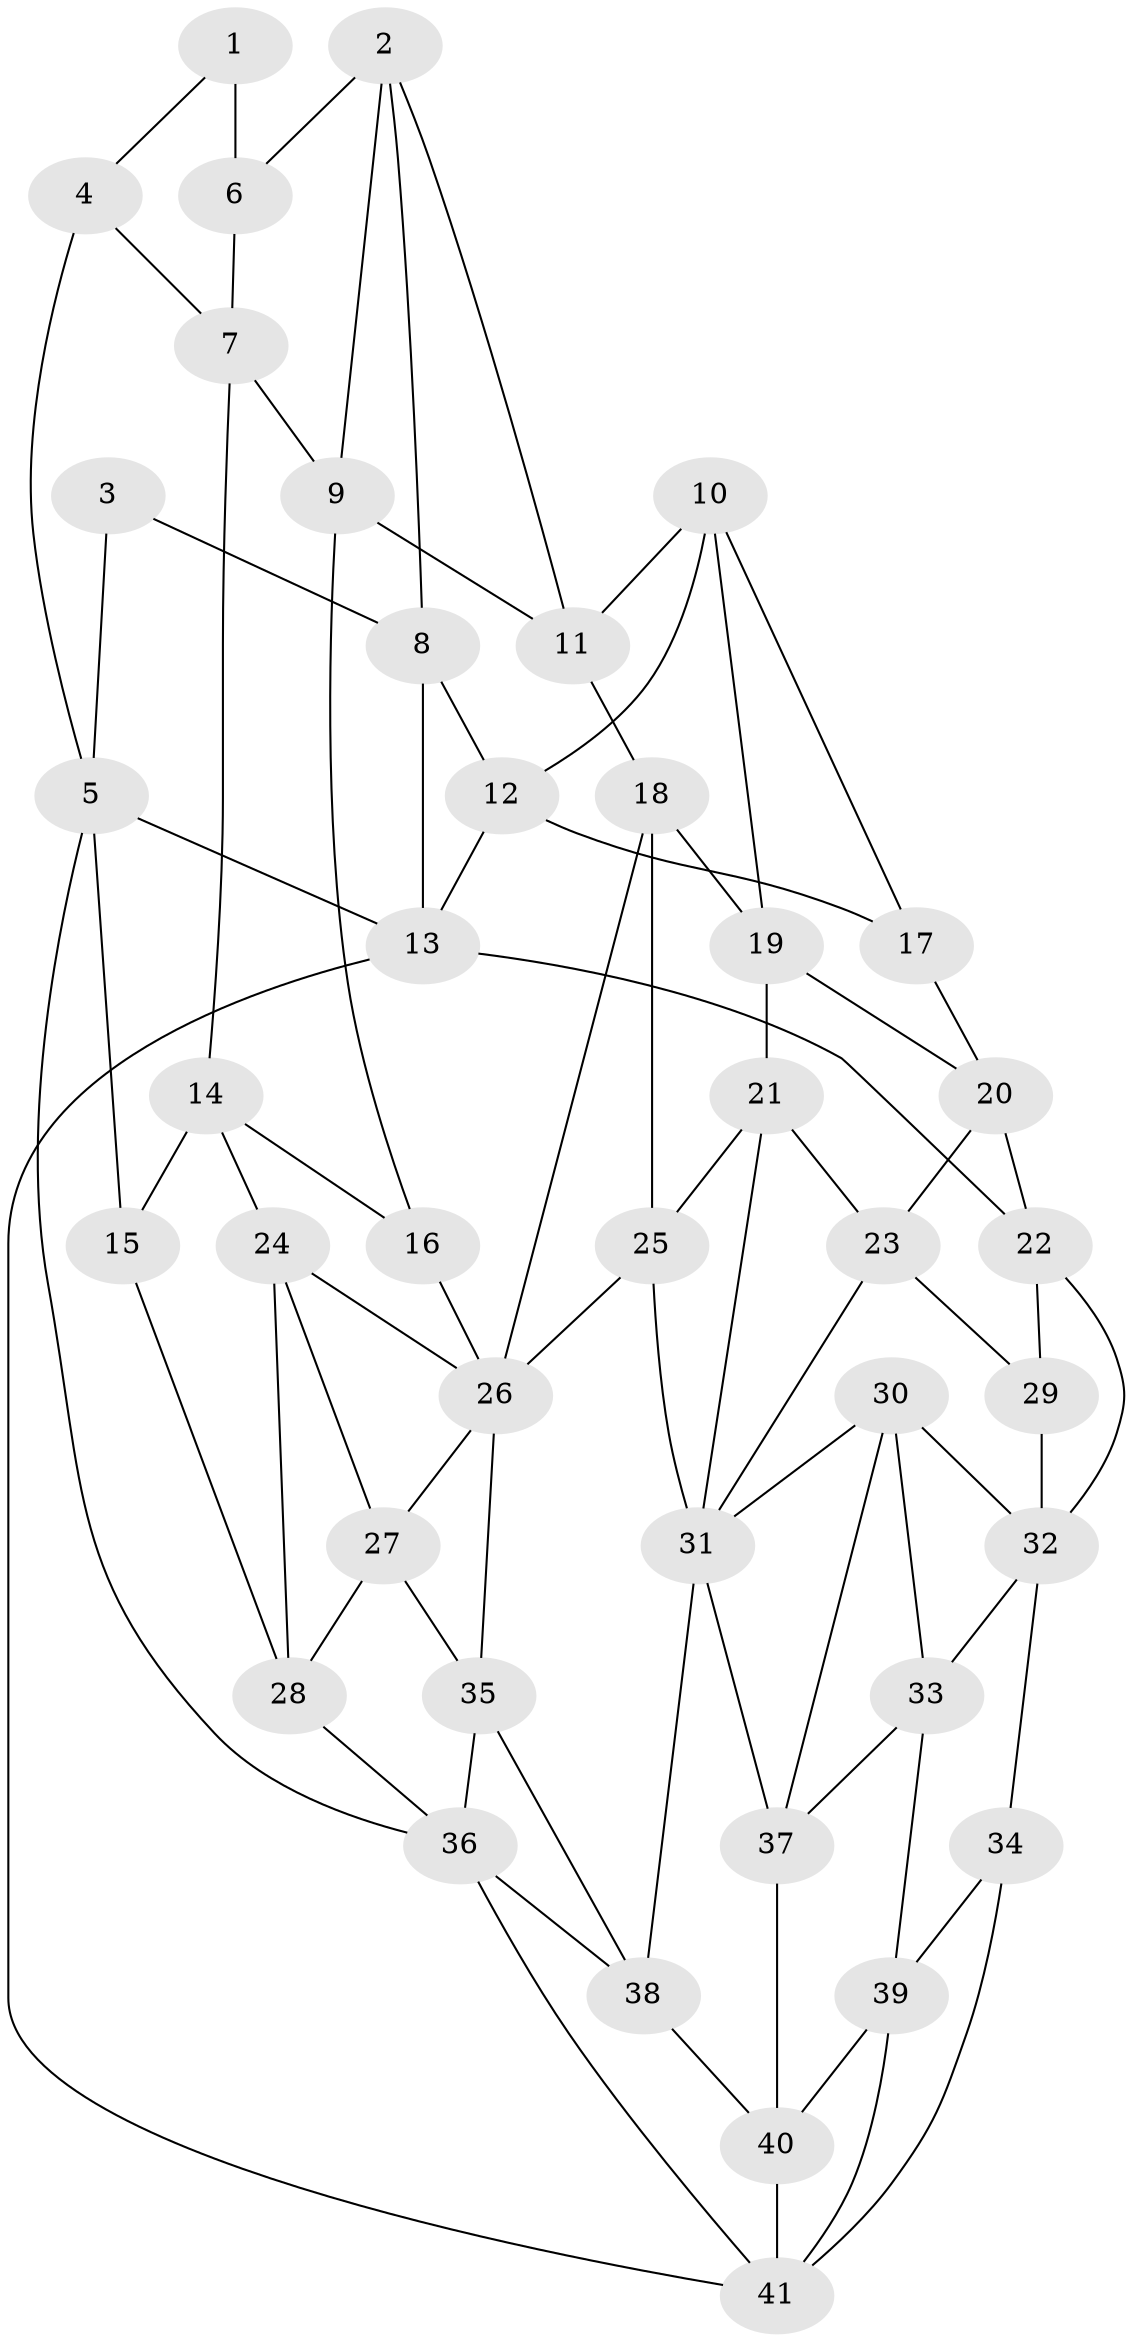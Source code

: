 // original degree distribution, {3: 0.024390243902439025, 4: 0.23170731707317074, 5: 0.5365853658536586, 6: 0.2073170731707317}
// Generated by graph-tools (version 1.1) at 2025/50/03/09/25 03:50:59]
// undirected, 41 vertices, 81 edges
graph export_dot {
graph [start="1"]
  node [color=gray90,style=filled];
  1;
  2;
  3;
  4;
  5;
  6;
  7;
  8;
  9;
  10;
  11;
  12;
  13;
  14;
  15;
  16;
  17;
  18;
  19;
  20;
  21;
  22;
  23;
  24;
  25;
  26;
  27;
  28;
  29;
  30;
  31;
  32;
  33;
  34;
  35;
  36;
  37;
  38;
  39;
  40;
  41;
  1 -- 4 [weight=1.0];
  1 -- 6 [weight=2.0];
  2 -- 6 [weight=1.0];
  2 -- 8 [weight=1.0];
  2 -- 9 [weight=1.0];
  2 -- 11 [weight=1.0];
  3 -- 5 [weight=1.0];
  3 -- 8 [weight=1.0];
  4 -- 5 [weight=1.0];
  4 -- 7 [weight=1.0];
  5 -- 13 [weight=1.0];
  5 -- 15 [weight=1.0];
  5 -- 36 [weight=1.0];
  6 -- 7 [weight=1.0];
  7 -- 9 [weight=1.0];
  7 -- 14 [weight=1.0];
  8 -- 12 [weight=1.0];
  8 -- 13 [weight=1.0];
  9 -- 11 [weight=1.0];
  9 -- 16 [weight=1.0];
  10 -- 11 [weight=1.0];
  10 -- 12 [weight=1.0];
  10 -- 17 [weight=1.0];
  10 -- 19 [weight=1.0];
  11 -- 18 [weight=1.0];
  12 -- 13 [weight=1.0];
  12 -- 17 [weight=1.0];
  13 -- 22 [weight=1.0];
  13 -- 41 [weight=1.0];
  14 -- 15 [weight=1.0];
  14 -- 16 [weight=1.0];
  14 -- 24 [weight=1.0];
  15 -- 28 [weight=1.0];
  16 -- 26 [weight=1.0];
  17 -- 20 [weight=1.0];
  18 -- 19 [weight=1.0];
  18 -- 25 [weight=1.0];
  18 -- 26 [weight=1.0];
  19 -- 20 [weight=1.0];
  19 -- 21 [weight=1.0];
  20 -- 22 [weight=1.0];
  20 -- 23 [weight=1.0];
  21 -- 23 [weight=1.0];
  21 -- 25 [weight=1.0];
  21 -- 31 [weight=1.0];
  22 -- 29 [weight=1.0];
  22 -- 32 [weight=1.0];
  23 -- 29 [weight=1.0];
  23 -- 31 [weight=1.0];
  24 -- 26 [weight=1.0];
  24 -- 27 [weight=1.0];
  24 -- 28 [weight=1.0];
  25 -- 26 [weight=1.0];
  25 -- 31 [weight=1.0];
  26 -- 27 [weight=1.0];
  26 -- 35 [weight=1.0];
  27 -- 28 [weight=1.0];
  27 -- 35 [weight=1.0];
  28 -- 36 [weight=1.0];
  29 -- 32 [weight=2.0];
  30 -- 31 [weight=1.0];
  30 -- 32 [weight=1.0];
  30 -- 33 [weight=1.0];
  30 -- 37 [weight=1.0];
  31 -- 37 [weight=1.0];
  31 -- 38 [weight=1.0];
  32 -- 33 [weight=1.0];
  32 -- 34 [weight=1.0];
  33 -- 37 [weight=1.0];
  33 -- 39 [weight=1.0];
  34 -- 39 [weight=1.0];
  34 -- 41 [weight=1.0];
  35 -- 36 [weight=1.0];
  35 -- 38 [weight=1.0];
  36 -- 38 [weight=1.0];
  36 -- 41 [weight=1.0];
  37 -- 40 [weight=1.0];
  38 -- 40 [weight=1.0];
  39 -- 40 [weight=1.0];
  39 -- 41 [weight=1.0];
  40 -- 41 [weight=1.0];
}

